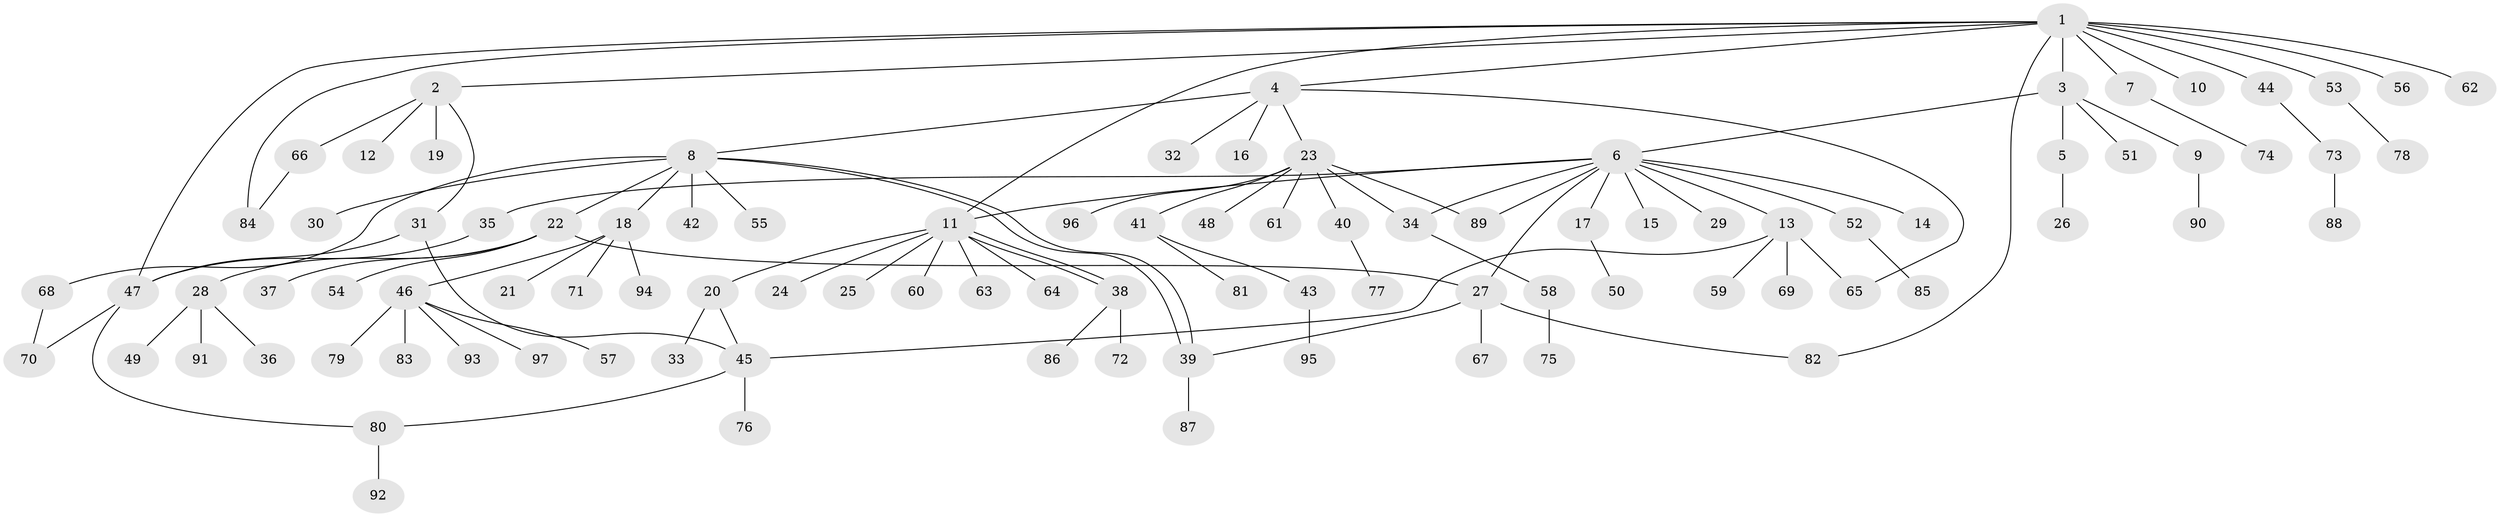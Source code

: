 // Generated by graph-tools (version 1.1) at 2025/35/03/09/25 02:35:17]
// undirected, 97 vertices, 112 edges
graph export_dot {
graph [start="1"]
  node [color=gray90,style=filled];
  1;
  2;
  3;
  4;
  5;
  6;
  7;
  8;
  9;
  10;
  11;
  12;
  13;
  14;
  15;
  16;
  17;
  18;
  19;
  20;
  21;
  22;
  23;
  24;
  25;
  26;
  27;
  28;
  29;
  30;
  31;
  32;
  33;
  34;
  35;
  36;
  37;
  38;
  39;
  40;
  41;
  42;
  43;
  44;
  45;
  46;
  47;
  48;
  49;
  50;
  51;
  52;
  53;
  54;
  55;
  56;
  57;
  58;
  59;
  60;
  61;
  62;
  63;
  64;
  65;
  66;
  67;
  68;
  69;
  70;
  71;
  72;
  73;
  74;
  75;
  76;
  77;
  78;
  79;
  80;
  81;
  82;
  83;
  84;
  85;
  86;
  87;
  88;
  89;
  90;
  91;
  92;
  93;
  94;
  95;
  96;
  97;
  1 -- 2;
  1 -- 3;
  1 -- 4;
  1 -- 7;
  1 -- 10;
  1 -- 11;
  1 -- 44;
  1 -- 47;
  1 -- 53;
  1 -- 56;
  1 -- 62;
  1 -- 82;
  1 -- 84;
  2 -- 12;
  2 -- 19;
  2 -- 31;
  2 -- 66;
  3 -- 5;
  3 -- 6;
  3 -- 9;
  3 -- 51;
  4 -- 8;
  4 -- 16;
  4 -- 23;
  4 -- 32;
  4 -- 65;
  5 -- 26;
  6 -- 11;
  6 -- 13;
  6 -- 14;
  6 -- 15;
  6 -- 17;
  6 -- 27;
  6 -- 29;
  6 -- 34;
  6 -- 35;
  6 -- 52;
  6 -- 89;
  7 -- 74;
  8 -- 18;
  8 -- 22;
  8 -- 30;
  8 -- 39;
  8 -- 39;
  8 -- 42;
  8 -- 55;
  8 -- 68;
  9 -- 90;
  11 -- 20;
  11 -- 24;
  11 -- 25;
  11 -- 38;
  11 -- 38;
  11 -- 60;
  11 -- 63;
  11 -- 64;
  13 -- 45;
  13 -- 59;
  13 -- 65;
  13 -- 69;
  17 -- 50;
  18 -- 21;
  18 -- 46;
  18 -- 71;
  18 -- 94;
  20 -- 33;
  20 -- 45;
  22 -- 27;
  22 -- 28;
  22 -- 37;
  22 -- 54;
  23 -- 34;
  23 -- 40;
  23 -- 41;
  23 -- 48;
  23 -- 61;
  23 -- 89;
  23 -- 96;
  27 -- 39;
  27 -- 67;
  27 -- 82;
  28 -- 36;
  28 -- 49;
  28 -- 91;
  31 -- 45;
  31 -- 47;
  34 -- 58;
  35 -- 47;
  38 -- 72;
  38 -- 86;
  39 -- 87;
  40 -- 77;
  41 -- 43;
  41 -- 81;
  43 -- 95;
  44 -- 73;
  45 -- 76;
  45 -- 80;
  46 -- 57;
  46 -- 79;
  46 -- 83;
  46 -- 93;
  46 -- 97;
  47 -- 70;
  47 -- 80;
  52 -- 85;
  53 -- 78;
  58 -- 75;
  66 -- 84;
  68 -- 70;
  73 -- 88;
  80 -- 92;
}
